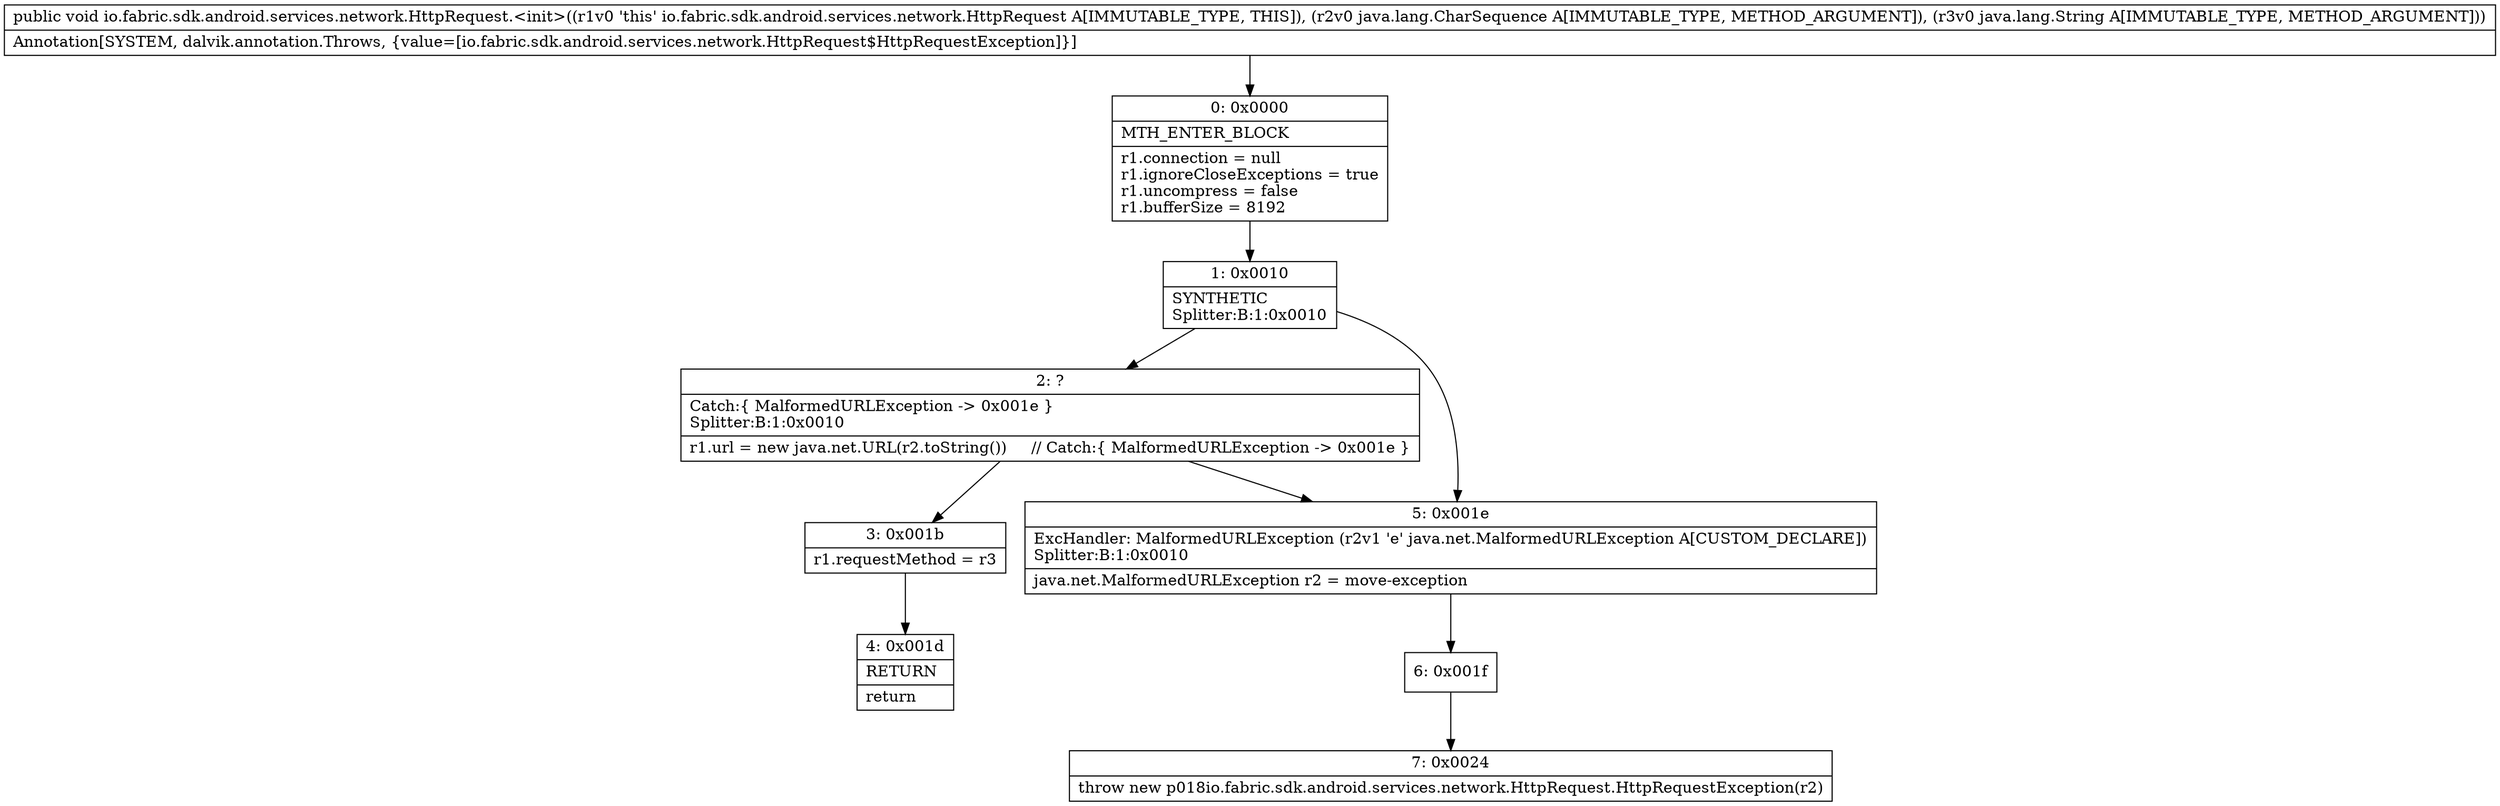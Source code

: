 digraph "CFG forio.fabric.sdk.android.services.network.HttpRequest.\<init\>(Ljava\/lang\/CharSequence;Ljava\/lang\/String;)V" {
Node_0 [shape=record,label="{0\:\ 0x0000|MTH_ENTER_BLOCK\l|r1.connection = null\lr1.ignoreCloseExceptions = true\lr1.uncompress = false\lr1.bufferSize = 8192\l}"];
Node_1 [shape=record,label="{1\:\ 0x0010|SYNTHETIC\lSplitter:B:1:0x0010\l}"];
Node_2 [shape=record,label="{2\:\ ?|Catch:\{ MalformedURLException \-\> 0x001e \}\lSplitter:B:1:0x0010\l|r1.url = new java.net.URL(r2.toString())     \/\/ Catch:\{ MalformedURLException \-\> 0x001e \}\l}"];
Node_3 [shape=record,label="{3\:\ 0x001b|r1.requestMethod = r3\l}"];
Node_4 [shape=record,label="{4\:\ 0x001d|RETURN\l|return\l}"];
Node_5 [shape=record,label="{5\:\ 0x001e|ExcHandler: MalformedURLException (r2v1 'e' java.net.MalformedURLException A[CUSTOM_DECLARE])\lSplitter:B:1:0x0010\l|java.net.MalformedURLException r2 = move\-exception\l}"];
Node_6 [shape=record,label="{6\:\ 0x001f}"];
Node_7 [shape=record,label="{7\:\ 0x0024|throw new p018io.fabric.sdk.android.services.network.HttpRequest.HttpRequestException(r2)\l}"];
MethodNode[shape=record,label="{public void io.fabric.sdk.android.services.network.HttpRequest.\<init\>((r1v0 'this' io.fabric.sdk.android.services.network.HttpRequest A[IMMUTABLE_TYPE, THIS]), (r2v0 java.lang.CharSequence A[IMMUTABLE_TYPE, METHOD_ARGUMENT]), (r3v0 java.lang.String A[IMMUTABLE_TYPE, METHOD_ARGUMENT]))  | Annotation[SYSTEM, dalvik.annotation.Throws, \{value=[io.fabric.sdk.android.services.network.HttpRequest$HttpRequestException]\}]\l}"];
MethodNode -> Node_0;
Node_0 -> Node_1;
Node_1 -> Node_2;
Node_1 -> Node_5;
Node_2 -> Node_3;
Node_2 -> Node_5;
Node_3 -> Node_4;
Node_5 -> Node_6;
Node_6 -> Node_7;
}

